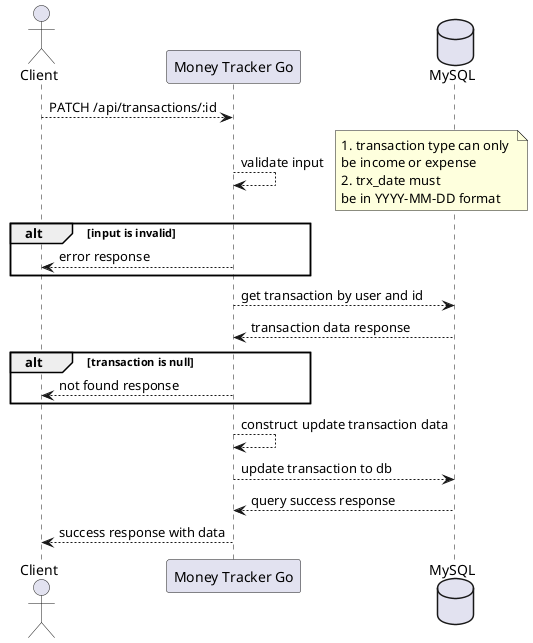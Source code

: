 @startuml Update Transaction

actor "Client" as client
participant "Money Tracker Go" as server
database "MySQL" as db

client --> server : PATCH /api/transactions/:id
server --> server : validate input
note right
  1. transaction type can only 
  be income or expense
  2. trx_date must 
  be in YYYY-MM-DD format
end note
alt input is invalid
  server --> client : error response
end
server --> db : get transaction by user and id
db --> server : transaction data response
alt transaction is null
  server --> client : not found response
end
server --> server : construct update transaction data
server --> db : update transaction to db
db --> server : query success response
server --> client : success response with data

@enduml